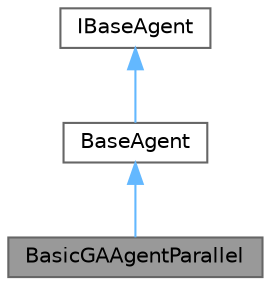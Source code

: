 digraph "BasicGAAgentParallel"
{
 // LATEX_PDF_SIZE
  bgcolor="transparent";
  edge [fontname=Helvetica,fontsize=10,labelfontname=Helvetica,labelfontsize=10];
  node [fontname=Helvetica,fontsize=10,shape=box,height=0.2,width=0.4];
  Node1 [id="Node000001",label="BasicGAAgentParallel",height=0.2,width=0.4,color="gray40", fillcolor="grey60", style="filled", fontcolor="black",tooltip="Basic parralel GA agent For path planning use NavMeshAgent (A*)"];
  Node2 -> Node1 [id="edge1_Node000001_Node000002",dir="back",color="steelblue1",style="solid",tooltip=" "];
  Node2 [id="Node000002",label="BaseAgent",height=0.2,width=0.4,color="gray40", fillcolor="white", style="filled",URL="$class_base_agent.html",tooltip="Agent component represented in game Implements IBaseAgent interface."];
  Node3 -> Node2 [id="edge2_Node000002_Node000003",dir="back",color="steelblue1",style="solid",tooltip=" "];
  Node3 [id="Node000003",label="IBaseAgent",height=0.2,width=0.4,color="gray40", fillcolor="white", style="filled",URL="$interface_i_base_agent.html",tooltip="Defines interface for base agent and properties related to its behaviour."];
}
